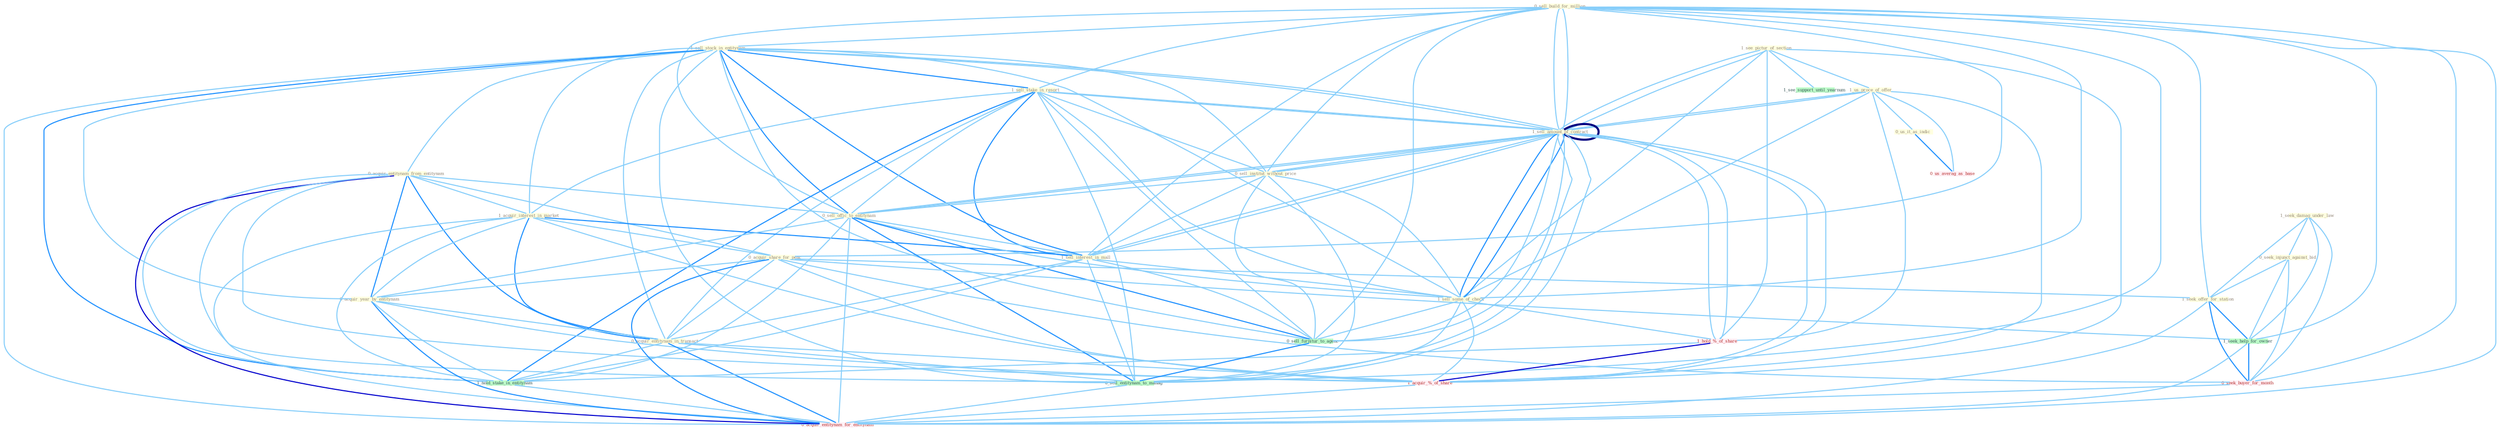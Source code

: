Graph G{ 
    node
    [shape=polygon,style=filled,width=.5,height=.06,color="#BDFCC9",fixedsize=true,fontsize=4,
    fontcolor="#2f4f4f"];
    {node
    [color="#ffffe0", fontcolor="#8b7d6b"] "0_sell_build_for_million " "1_sell_stock_in_entitynam " "1_sell_stake_in_resort " "1_see_pictur_of_section " "0_acquir_entitynam_from_entitynam " "1_us_proce_of_offer " "1_sell_amount_of_contract " "0_sell_institut_without_price " "1_acquir_interest_in_market " "1_seek_damag_under_law " "0_sell_offic_to_entitynam " "1_sell_amount_of_contract " "0_seek_injunct_against_bid " "1_sell_interest_in_mall " "0_acquir_share_for_penc " "0_acquir_year_by_entitynam " "0_acquir_entitynam_in_transact " "1_sell_some_of_check " "0_us_it_as_indic " "1_seek_offer_for_station "}
{node [color="#fff0f5", fontcolor="#b22222"] "1_hold_%_of_share " "0_seek_buyer_for_month " "1_acquir_%_of_share " "0_us_averag_as_base " "0_acquir_entitynam_for_entitynam "}
edge [color="#B0E2FF"];

	"0_sell_build_for_million " -- "1_sell_stock_in_entitynam " [w="1", color="#87cefa" ];
	"0_sell_build_for_million " -- "1_sell_stake_in_resort " [w="1", color="#87cefa" ];
	"0_sell_build_for_million " -- "1_sell_amount_of_contract " [w="1", color="#87cefa" ];
	"0_sell_build_for_million " -- "0_sell_institut_without_price " [w="1", color="#87cefa" ];
	"0_sell_build_for_million " -- "0_sell_offic_to_entitynam " [w="1", color="#87cefa" ];
	"0_sell_build_for_million " -- "1_sell_amount_of_contract " [w="1", color="#87cefa" ];
	"0_sell_build_for_million " -- "1_sell_interest_in_mall " [w="1", color="#87cefa" ];
	"0_sell_build_for_million " -- "0_acquir_share_for_penc " [w="1", color="#87cefa" ];
	"0_sell_build_for_million " -- "1_sell_some_of_check " [w="1", color="#87cefa" ];
	"0_sell_build_for_million " -- "1_seek_offer_for_station " [w="1", color="#87cefa" ];
	"0_sell_build_for_million " -- "1_seek_help_for_owner " [w="1", color="#87cefa" ];
	"0_sell_build_for_million " -- "0_seek_buyer_for_month " [w="1", color="#87cefa" ];
	"0_sell_build_for_million " -- "0_sell_furnitur_to_agenc " [w="1", color="#87cefa" ];
	"0_sell_build_for_million " -- "0_sell_entitynam_to_manag " [w="1", color="#87cefa" ];
	"0_sell_build_for_million " -- "0_acquir_entitynam_for_entitynam " [w="1", color="#87cefa" ];
	"1_sell_stock_in_entitynam " -- "1_sell_stake_in_resort " [w="2", color="#1e90ff" , len=0.8];
	"1_sell_stock_in_entitynam " -- "0_acquir_entitynam_from_entitynam " [w="1", color="#87cefa" ];
	"1_sell_stock_in_entitynam " -- "1_sell_amount_of_contract " [w="1", color="#87cefa" ];
	"1_sell_stock_in_entitynam " -- "0_sell_institut_without_price " [w="1", color="#87cefa" ];
	"1_sell_stock_in_entitynam " -- "1_acquir_interest_in_market " [w="1", color="#87cefa" ];
	"1_sell_stock_in_entitynam " -- "0_sell_offic_to_entitynam " [w="2", color="#1e90ff" , len=0.8];
	"1_sell_stock_in_entitynam " -- "1_sell_amount_of_contract " [w="1", color="#87cefa" ];
	"1_sell_stock_in_entitynam " -- "1_sell_interest_in_mall " [w="2", color="#1e90ff" , len=0.8];
	"1_sell_stock_in_entitynam " -- "0_acquir_year_by_entitynam " [w="1", color="#87cefa" ];
	"1_sell_stock_in_entitynam " -- "0_acquir_entitynam_in_transact " [w="1", color="#87cefa" ];
	"1_sell_stock_in_entitynam " -- "1_sell_some_of_check " [w="1", color="#87cefa" ];
	"1_sell_stock_in_entitynam " -- "1_hold_stake_in_entitynam " [w="2", color="#1e90ff" , len=0.8];
	"1_sell_stock_in_entitynam " -- "0_sell_furnitur_to_agenc " [w="1", color="#87cefa" ];
	"1_sell_stock_in_entitynam " -- "0_sell_entitynam_to_manag " [w="1", color="#87cefa" ];
	"1_sell_stock_in_entitynam " -- "0_acquir_entitynam_for_entitynam " [w="1", color="#87cefa" ];
	"1_sell_stake_in_resort " -- "1_sell_amount_of_contract " [w="1", color="#87cefa" ];
	"1_sell_stake_in_resort " -- "0_sell_institut_without_price " [w="1", color="#87cefa" ];
	"1_sell_stake_in_resort " -- "1_acquir_interest_in_market " [w="1", color="#87cefa" ];
	"1_sell_stake_in_resort " -- "0_sell_offic_to_entitynam " [w="1", color="#87cefa" ];
	"1_sell_stake_in_resort " -- "1_sell_amount_of_contract " [w="1", color="#87cefa" ];
	"1_sell_stake_in_resort " -- "1_sell_interest_in_mall " [w="2", color="#1e90ff" , len=0.8];
	"1_sell_stake_in_resort " -- "0_acquir_entitynam_in_transact " [w="1", color="#87cefa" ];
	"1_sell_stake_in_resort " -- "1_sell_some_of_check " [w="1", color="#87cefa" ];
	"1_sell_stake_in_resort " -- "1_hold_stake_in_entitynam " [w="2", color="#1e90ff" , len=0.8];
	"1_sell_stake_in_resort " -- "0_sell_furnitur_to_agenc " [w="1", color="#87cefa" ];
	"1_sell_stake_in_resort " -- "0_sell_entitynam_to_manag " [w="1", color="#87cefa" ];
	"1_see_pictur_of_section " -- "1_us_proce_of_offer " [w="1", color="#87cefa" ];
	"1_see_pictur_of_section " -- "1_sell_amount_of_contract " [w="1", color="#87cefa" ];
	"1_see_pictur_of_section " -- "1_sell_amount_of_contract " [w="1", color="#87cefa" ];
	"1_see_pictur_of_section " -- "1_sell_some_of_check " [w="1", color="#87cefa" ];
	"1_see_pictur_of_section " -- "1_hold_%_of_share " [w="1", color="#87cefa" ];
	"1_see_pictur_of_section " -- "1_acquir_%_of_share " [w="1", color="#87cefa" ];
	"1_see_pictur_of_section " -- "1_see_support_until_yearnum " [w="1", color="#87cefa" ];
	"0_acquir_entitynam_from_entitynam " -- "1_acquir_interest_in_market " [w="1", color="#87cefa" ];
	"0_acquir_entitynam_from_entitynam " -- "0_sell_offic_to_entitynam " [w="1", color="#87cefa" ];
	"0_acquir_entitynam_from_entitynam " -- "0_acquir_share_for_penc " [w="1", color="#87cefa" ];
	"0_acquir_entitynam_from_entitynam " -- "0_acquir_year_by_entitynam " [w="2", color="#1e90ff" , len=0.8];
	"0_acquir_entitynam_from_entitynam " -- "0_acquir_entitynam_in_transact " [w="2", color="#1e90ff" , len=0.8];
	"0_acquir_entitynam_from_entitynam " -- "1_hold_stake_in_entitynam " [w="1", color="#87cefa" ];
	"0_acquir_entitynam_from_entitynam " -- "1_acquir_%_of_share " [w="1", color="#87cefa" ];
	"0_acquir_entitynam_from_entitynam " -- "0_sell_entitynam_to_manag " [w="1", color="#87cefa" ];
	"0_acquir_entitynam_from_entitynam " -- "0_acquir_entitynam_for_entitynam " [w="3", color="#0000cd" , len=0.6];
	"1_us_proce_of_offer " -- "1_sell_amount_of_contract " [w="1", color="#87cefa" ];
	"1_us_proce_of_offer " -- "1_sell_amount_of_contract " [w="1", color="#87cefa" ];
	"1_us_proce_of_offer " -- "1_sell_some_of_check " [w="1", color="#87cefa" ];
	"1_us_proce_of_offer " -- "0_us_it_as_indic " [w="1", color="#87cefa" ];
	"1_us_proce_of_offer " -- "1_hold_%_of_share " [w="1", color="#87cefa" ];
	"1_us_proce_of_offer " -- "1_acquir_%_of_share " [w="1", color="#87cefa" ];
	"1_us_proce_of_offer " -- "0_us_averag_as_base " [w="1", color="#87cefa" ];
	"1_sell_amount_of_contract " -- "0_sell_institut_without_price " [w="1", color="#87cefa" ];
	"1_sell_amount_of_contract " -- "0_sell_offic_to_entitynam " [w="1", color="#87cefa" ];
	"1_sell_amount_of_contract " -- "1_sell_amount_of_contract " [w="4", style=bold, color="#000080", len=0.4];
	"1_sell_amount_of_contract " -- "1_sell_interest_in_mall " [w="1", color="#87cefa" ];
	"1_sell_amount_of_contract " -- "1_sell_some_of_check " [w="2", color="#1e90ff" , len=0.8];
	"1_sell_amount_of_contract " -- "1_hold_%_of_share " [w="1", color="#87cefa" ];
	"1_sell_amount_of_contract " -- "1_acquir_%_of_share " [w="1", color="#87cefa" ];
	"1_sell_amount_of_contract " -- "0_sell_furnitur_to_agenc " [w="1", color="#87cefa" ];
	"1_sell_amount_of_contract " -- "0_sell_entitynam_to_manag " [w="1", color="#87cefa" ];
	"0_sell_institut_without_price " -- "0_sell_offic_to_entitynam " [w="1", color="#87cefa" ];
	"0_sell_institut_without_price " -- "1_sell_amount_of_contract " [w="1", color="#87cefa" ];
	"0_sell_institut_without_price " -- "1_sell_interest_in_mall " [w="1", color="#87cefa" ];
	"0_sell_institut_without_price " -- "1_sell_some_of_check " [w="1", color="#87cefa" ];
	"0_sell_institut_without_price " -- "0_sell_furnitur_to_agenc " [w="1", color="#87cefa" ];
	"0_sell_institut_without_price " -- "0_sell_entitynam_to_manag " [w="1", color="#87cefa" ];
	"1_acquir_interest_in_market " -- "1_sell_interest_in_mall " [w="2", color="#1e90ff" , len=0.8];
	"1_acquir_interest_in_market " -- "0_acquir_share_for_penc " [w="1", color="#87cefa" ];
	"1_acquir_interest_in_market " -- "0_acquir_year_by_entitynam " [w="1", color="#87cefa" ];
	"1_acquir_interest_in_market " -- "0_acquir_entitynam_in_transact " [w="2", color="#1e90ff" , len=0.8];
	"1_acquir_interest_in_market " -- "1_hold_stake_in_entitynam " [w="1", color="#87cefa" ];
	"1_acquir_interest_in_market " -- "1_acquir_%_of_share " [w="1", color="#87cefa" ];
	"1_acquir_interest_in_market " -- "0_acquir_entitynam_for_entitynam " [w="1", color="#87cefa" ];
	"1_seek_damag_under_law " -- "0_seek_injunct_against_bid " [w="1", color="#87cefa" ];
	"1_seek_damag_under_law " -- "1_seek_offer_for_station " [w="1", color="#87cefa" ];
	"1_seek_damag_under_law " -- "1_seek_help_for_owner " [w="1", color="#87cefa" ];
	"1_seek_damag_under_law " -- "0_seek_buyer_for_month " [w="1", color="#87cefa" ];
	"0_sell_offic_to_entitynam " -- "1_sell_amount_of_contract " [w="1", color="#87cefa" ];
	"0_sell_offic_to_entitynam " -- "1_sell_interest_in_mall " [w="1", color="#87cefa" ];
	"0_sell_offic_to_entitynam " -- "0_acquir_year_by_entitynam " [w="1", color="#87cefa" ];
	"0_sell_offic_to_entitynam " -- "1_sell_some_of_check " [w="1", color="#87cefa" ];
	"0_sell_offic_to_entitynam " -- "1_hold_stake_in_entitynam " [w="1", color="#87cefa" ];
	"0_sell_offic_to_entitynam " -- "0_sell_furnitur_to_agenc " [w="2", color="#1e90ff" , len=0.8];
	"0_sell_offic_to_entitynam " -- "0_sell_entitynam_to_manag " [w="2", color="#1e90ff" , len=0.8];
	"0_sell_offic_to_entitynam " -- "0_acquir_entitynam_for_entitynam " [w="1", color="#87cefa" ];
	"1_sell_amount_of_contract " -- "1_sell_interest_in_mall " [w="1", color="#87cefa" ];
	"1_sell_amount_of_contract " -- "1_sell_some_of_check " [w="2", color="#1e90ff" , len=0.8];
	"1_sell_amount_of_contract " -- "1_hold_%_of_share " [w="1", color="#87cefa" ];
	"1_sell_amount_of_contract " -- "1_acquir_%_of_share " [w="1", color="#87cefa" ];
	"1_sell_amount_of_contract " -- "0_sell_furnitur_to_agenc " [w="1", color="#87cefa" ];
	"1_sell_amount_of_contract " -- "0_sell_entitynam_to_manag " [w="1", color="#87cefa" ];
	"0_seek_injunct_against_bid " -- "1_seek_offer_for_station " [w="1", color="#87cefa" ];
	"0_seek_injunct_against_bid " -- "1_seek_help_for_owner " [w="1", color="#87cefa" ];
	"0_seek_injunct_against_bid " -- "0_seek_buyer_for_month " [w="1", color="#87cefa" ];
	"1_sell_interest_in_mall " -- "0_acquir_entitynam_in_transact " [w="1", color="#87cefa" ];
	"1_sell_interest_in_mall " -- "1_sell_some_of_check " [w="1", color="#87cefa" ];
	"1_sell_interest_in_mall " -- "1_hold_stake_in_entitynam " [w="1", color="#87cefa" ];
	"1_sell_interest_in_mall " -- "0_sell_furnitur_to_agenc " [w="1", color="#87cefa" ];
	"1_sell_interest_in_mall " -- "0_sell_entitynam_to_manag " [w="1", color="#87cefa" ];
	"0_acquir_share_for_penc " -- "0_acquir_year_by_entitynam " [w="1", color="#87cefa" ];
	"0_acquir_share_for_penc " -- "0_acquir_entitynam_in_transact " [w="1", color="#87cefa" ];
	"0_acquir_share_for_penc " -- "1_seek_offer_for_station " [w="1", color="#87cefa" ];
	"0_acquir_share_for_penc " -- "1_seek_help_for_owner " [w="1", color="#87cefa" ];
	"0_acquir_share_for_penc " -- "0_seek_buyer_for_month " [w="1", color="#87cefa" ];
	"0_acquir_share_for_penc " -- "1_acquir_%_of_share " [w="1", color="#87cefa" ];
	"0_acquir_share_for_penc " -- "0_acquir_entitynam_for_entitynam " [w="2", color="#1e90ff" , len=0.8];
	"0_acquir_year_by_entitynam " -- "0_acquir_entitynam_in_transact " [w="1", color="#87cefa" ];
	"0_acquir_year_by_entitynam " -- "1_hold_stake_in_entitynam " [w="1", color="#87cefa" ];
	"0_acquir_year_by_entitynam " -- "1_acquir_%_of_share " [w="1", color="#87cefa" ];
	"0_acquir_year_by_entitynam " -- "0_acquir_entitynam_for_entitynam " [w="2", color="#1e90ff" , len=0.8];
	"0_acquir_entitynam_in_transact " -- "1_hold_stake_in_entitynam " [w="1", color="#87cefa" ];
	"0_acquir_entitynam_in_transact " -- "1_acquir_%_of_share " [w="1", color="#87cefa" ];
	"0_acquir_entitynam_in_transact " -- "0_sell_entitynam_to_manag " [w="1", color="#87cefa" ];
	"0_acquir_entitynam_in_transact " -- "0_acquir_entitynam_for_entitynam " [w="2", color="#1e90ff" , len=0.8];
	"1_sell_some_of_check " -- "1_hold_%_of_share " [w="1", color="#87cefa" ];
	"1_sell_some_of_check " -- "1_acquir_%_of_share " [w="1", color="#87cefa" ];
	"1_sell_some_of_check " -- "0_sell_furnitur_to_agenc " [w="1", color="#87cefa" ];
	"1_sell_some_of_check " -- "0_sell_entitynam_to_manag " [w="1", color="#87cefa" ];
	"0_us_it_as_indic " -- "0_us_averag_as_base " [w="2", color="#1e90ff" , len=0.8];
	"1_seek_offer_for_station " -- "1_seek_help_for_owner " [w="2", color="#1e90ff" , len=0.8];
	"1_seek_offer_for_station " -- "0_seek_buyer_for_month " [w="2", color="#1e90ff" , len=0.8];
	"1_seek_offer_for_station " -- "0_acquir_entitynam_for_entitynam " [w="1", color="#87cefa" ];
	"1_hold_%_of_share " -- "1_hold_stake_in_entitynam " [w="1", color="#87cefa" ];
	"1_hold_%_of_share " -- "1_acquir_%_of_share " [w="3", color="#0000cd" , len=0.6];
	"1_hold_stake_in_entitynam " -- "0_acquir_entitynam_for_entitynam " [w="1", color="#87cefa" ];
	"1_seek_help_for_owner " -- "0_seek_buyer_for_month " [w="2", color="#1e90ff" , len=0.8];
	"1_seek_help_for_owner " -- "0_acquir_entitynam_for_entitynam " [w="1", color="#87cefa" ];
	"0_seek_buyer_for_month " -- "0_acquir_entitynam_for_entitynam " [w="1", color="#87cefa" ];
	"1_acquir_%_of_share " -- "0_acquir_entitynam_for_entitynam " [w="1", color="#87cefa" ];
	"0_sell_furnitur_to_agenc " -- "0_sell_entitynam_to_manag " [w="2", color="#1e90ff" , len=0.8];
	"0_sell_entitynam_to_manag " -- "0_acquir_entitynam_for_entitynam " [w="1", color="#87cefa" ];
}